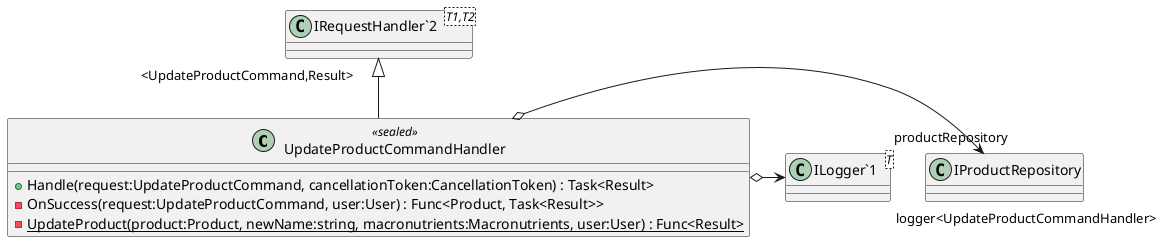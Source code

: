 @startuml
class UpdateProductCommandHandler <<sealed>> {
    + Handle(request:UpdateProductCommand, cancellationToken:CancellationToken) : Task<Result>
    - OnSuccess(request:UpdateProductCommand, user:User) : Func<Product, Task<Result>>
    - {static} UpdateProduct(product:Product, newName:string, macronutrients:Macronutrients, user:User) : Func<Result>
}
class "ILogger`1"<T> {
}
class "IRequestHandler`2"<T1,T2> {
}
"IRequestHandler`2" "<UpdateProductCommand,Result>" <|-- UpdateProductCommandHandler
UpdateProductCommandHandler o-> "productRepository" IProductRepository
UpdateProductCommandHandler o-> "logger<UpdateProductCommandHandler>" "ILogger`1"
@enduml
